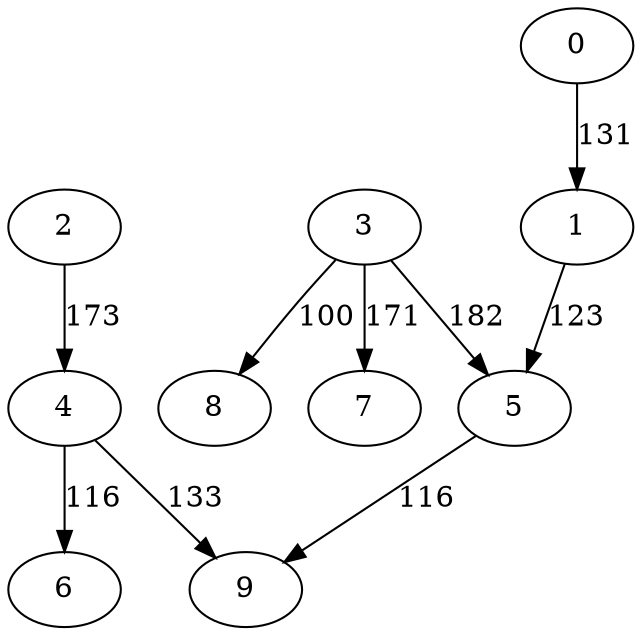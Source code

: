 digraph example{
0 -> 1[label= "131"];
1 -> 5[label= "123"];
3 -> 5[label= "182"];
2 -> 4[label= "173"];
5 -> 9[label= "116"];
4 -> 6[label= "116"];
3 -> 7[label= "171"];
3 -> 8[label= "100"];
4 -> 9[label= "133"];
}
